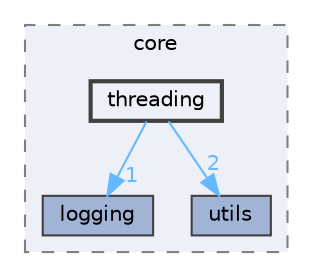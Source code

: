 digraph "techstorm/core/threading"
{
 // LATEX_PDF_SIZE
  bgcolor="transparent";
  edge [fontname=Helvetica,fontsize=10,labelfontname=Helvetica,labelfontsize=10];
  node [fontname=Helvetica,fontsize=10,shape=box,height=0.2,width=0.4];
  compound=true
  subgraph clusterdir_cf837ce2acd7da7bca021b6616dd34cf {
    graph [ bgcolor="#edf0f7", pencolor="grey50", label="core", fontname=Helvetica,fontsize=10 style="filled,dashed", URL="dir_cf837ce2acd7da7bca021b6616dd34cf.html",tooltip=""]
  dir_2b380360dec2e8d3526d1396d87e480c [label="logging", fillcolor="#a2b4d6", color="grey25", style="filled", URL="dir_2b380360dec2e8d3526d1396d87e480c.html",tooltip=""];
  dir_cbef8ebb2c536ea23d3859c4724eaad1 [label="utils", fillcolor="#a2b4d6", color="grey25", style="filled", URL="dir_cbef8ebb2c536ea23d3859c4724eaad1.html",tooltip=""];
  dir_4215a20b4790baca1f8c0a5a19efcf3f [label="threading", fillcolor="#edf0f7", color="grey25", style="filled,bold", URL="dir_4215a20b4790baca1f8c0a5a19efcf3f.html",tooltip=""];
  }
  dir_4215a20b4790baca1f8c0a5a19efcf3f->dir_2b380360dec2e8d3526d1396d87e480c [headlabel="1", labeldistance=1.5 headhref="dir_000131_000067.html" href="dir_000131_000067.html" color="steelblue1" fontcolor="steelblue1"];
  dir_4215a20b4790baca1f8c0a5a19efcf3f->dir_cbef8ebb2c536ea23d3859c4724eaad1 [headlabel="2", labeldistance=1.5 headhref="dir_000131_000139.html" href="dir_000131_000139.html" color="steelblue1" fontcolor="steelblue1"];
}
